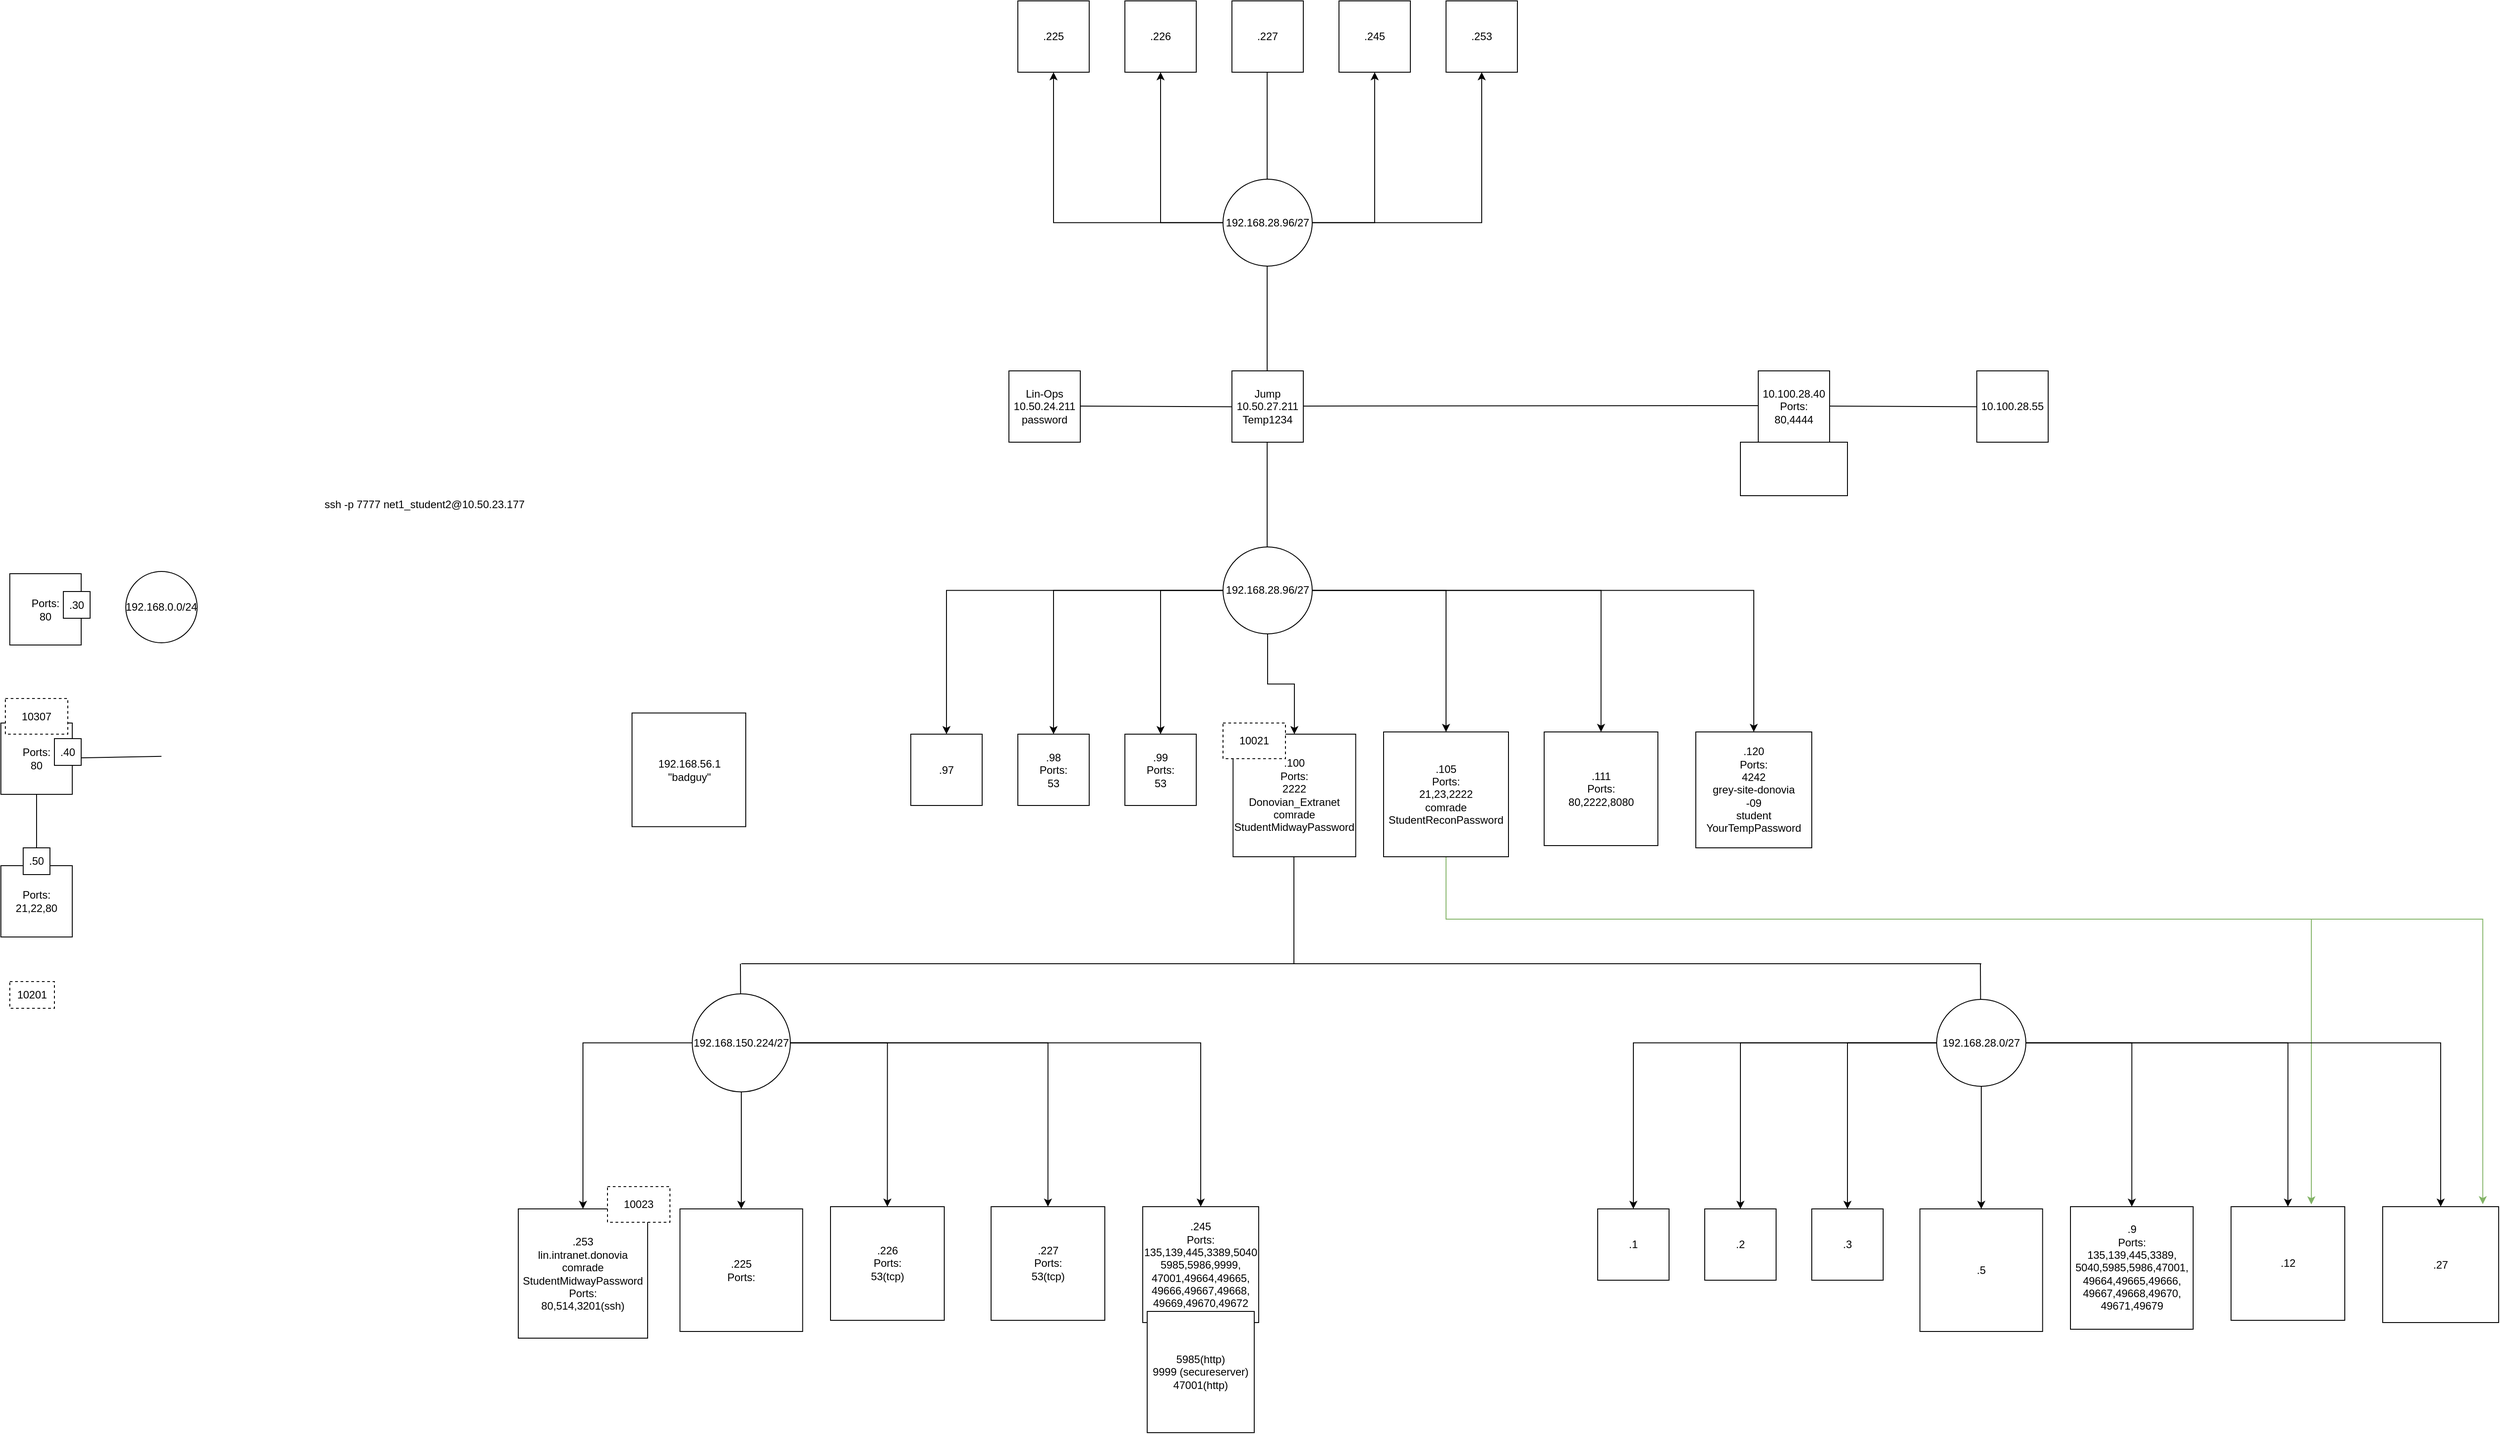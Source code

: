 <mxfile version="20.8.13" type="github">
  <diagram name="Page-1" id="JBi5x4pVinOrZoTBTQoq">
    <mxGraphModel dx="2111" dy="2285" grid="1" gridSize="10" guides="1" tooltips="1" connect="1" arrows="1" fold="1" page="1" pageScale="1" pageWidth="850" pageHeight="1100" math="0" shadow="0">
      <root>
        <mxCell id="0" />
        <mxCell id="1" parent="0" />
        <mxCell id="hVUxj827XxSnQjQ6Rqo2-2" value="" style="endArrow=none;html=1;rounded=0;" edge="1" parent="1">
          <mxGeometry x="0.858" y="445" width="50" height="50" relative="1" as="geometry">
            <mxPoint x="-130" y="770" as="sourcePoint" />
            <mxPoint x="-130" y="650" as="targetPoint" />
            <mxPoint as="offset" />
          </mxGeometry>
        </mxCell>
        <mxCell id="hVUxj827XxSnQjQ6Rqo2-3" value="" style="endArrow=none;html=1;rounded=0;" edge="1" parent="1" source="hVUxj827XxSnQjQ6Rqo2-12">
          <mxGeometry width="50" height="50" relative="1" as="geometry">
            <mxPoint x="-60" y="667.39" as="sourcePoint" />
            <mxPoint x="10" y="667.39" as="targetPoint" />
          </mxGeometry>
        </mxCell>
        <mxCell id="hVUxj827XxSnQjQ6Rqo2-4" value="&lt;div&gt;Lin-Ops&lt;/div&gt;&lt;div&gt;10.50.24.211&lt;/div&gt;&lt;div&gt;password&lt;br&gt;&lt;/div&gt;" style="whiteSpace=wrap;html=1;aspect=fixed;" vertex="1" parent="1">
          <mxGeometry x="960" y="235" width="80" height="80" as="geometry" />
        </mxCell>
        <mxCell id="hVUxj827XxSnQjQ6Rqo2-5" value="10201" style="rounded=0;whiteSpace=wrap;html=1;dashed=1;" vertex="1" parent="1">
          <mxGeometry x="-160" y="920" width="50" height="30" as="geometry" />
        </mxCell>
        <mxCell id="hVUxj827XxSnQjQ6Rqo2-7" value="&lt;div&gt;Ports:&lt;/div&gt;&lt;div&gt;80&lt;br&gt;&lt;/div&gt;" style="whiteSpace=wrap;html=1;aspect=fixed;" vertex="1" parent="1">
          <mxGeometry x="-160" y="462.5" width="80" height="80" as="geometry" />
        </mxCell>
        <mxCell id="hVUxj827XxSnQjQ6Rqo2-8" value="" style="ellipse;whiteSpace=wrap;html=1;" vertex="1" parent="1">
          <mxGeometry x="-30" y="460" width="80" height="80" as="geometry" />
        </mxCell>
        <mxCell id="hVUxj827XxSnQjQ6Rqo2-9" value="192.168.0.0/24" style="text;html=1;strokeColor=none;fillColor=none;align=center;verticalAlign=middle;whiteSpace=wrap;rounded=0;" vertex="1" parent="1">
          <mxGeometry x="-20" y="485" width="60" height="30" as="geometry" />
        </mxCell>
        <mxCell id="hVUxj827XxSnQjQ6Rqo2-10" value="" style="endArrow=none;html=1;rounded=0;" edge="1" parent="1" target="hVUxj827XxSnQjQ6Rqo2-11">
          <mxGeometry width="50" height="50" relative="1" as="geometry">
            <mxPoint x="-80" y="502" as="sourcePoint" />
            <mxPoint x="10" y="502.5" as="targetPoint" />
          </mxGeometry>
        </mxCell>
        <mxCell id="hVUxj827XxSnQjQ6Rqo2-11" value=".30" style="rounded=0;whiteSpace=wrap;html=1;" vertex="1" parent="1">
          <mxGeometry x="-100" y="482.5" width="30" height="30" as="geometry" />
        </mxCell>
        <mxCell id="hVUxj827XxSnQjQ6Rqo2-12" value="&lt;div&gt;Ports:&lt;/div&gt;&lt;div&gt;80&lt;br&gt;&lt;/div&gt;" style="whiteSpace=wrap;html=1;aspect=fixed;" vertex="1" parent="1">
          <mxGeometry x="-170" y="630" width="80" height="80" as="geometry" />
        </mxCell>
        <mxCell id="hVUxj827XxSnQjQ6Rqo2-13" value="" style="endArrow=none;html=1;rounded=0;" edge="1" parent="1" target="hVUxj827XxSnQjQ6Rqo2-14">
          <mxGeometry width="50" height="50" relative="1" as="geometry">
            <mxPoint x="-90" y="667" as="sourcePoint" />
            <mxPoint y="667.5" as="targetPoint" />
          </mxGeometry>
        </mxCell>
        <mxCell id="hVUxj827XxSnQjQ6Rqo2-14" value=".40" style="rounded=0;whiteSpace=wrap;html=1;" vertex="1" parent="1">
          <mxGeometry x="-110" y="647.5" width="30" height="30" as="geometry" />
        </mxCell>
        <mxCell id="hVUxj827XxSnQjQ6Rqo2-15" value="" style="endArrow=none;html=1;rounded=0;startArrow=none;" edge="1" parent="1" source="hVUxj827XxSnQjQ6Rqo2-17">
          <mxGeometry x="0.858" y="445" width="50" height="50" relative="1" as="geometry">
            <mxPoint x="-130" y="990" as="sourcePoint" />
            <mxPoint x="-130" y="870" as="targetPoint" />
            <mxPoint as="offset" />
          </mxGeometry>
        </mxCell>
        <mxCell id="hVUxj827XxSnQjQ6Rqo2-16" value="Ports:&lt;br&gt;21,22,80" style="whiteSpace=wrap;html=1;aspect=fixed;" vertex="1" parent="1">
          <mxGeometry x="-170" y="790" width="80" height="80" as="geometry" />
        </mxCell>
        <mxCell id="hVUxj827XxSnQjQ6Rqo2-17" value=".50" style="rounded=0;whiteSpace=wrap;html=1;" vertex="1" parent="1">
          <mxGeometry x="-145" y="770" width="30" height="30" as="geometry" />
        </mxCell>
        <mxCell id="hVUxj827XxSnQjQ6Rqo2-18" value="10307" style="rounded=0;whiteSpace=wrap;html=1;dashed=1;" vertex="1" parent="1">
          <mxGeometry x="-165" y="602.5" width="70" height="40" as="geometry" />
        </mxCell>
        <mxCell id="hVUxj827XxSnQjQ6Rqo2-31" value="ssh -p 7777 net1_student2@10.50.23.177" style="text;html=1;strokeColor=none;fillColor=none;align=center;verticalAlign=middle;whiteSpace=wrap;rounded=0;" vertex="1" parent="1">
          <mxGeometry x="90" y="370" width="430" height="30" as="geometry" />
        </mxCell>
        <mxCell id="hVUxj827XxSnQjQ6Rqo2-33" value="" style="endArrow=none;html=1;rounded=0;startArrow=none;" edge="1" parent="1">
          <mxGeometry width="50" height="50" relative="1" as="geometry">
            <mxPoint x="1210" y="275.23" as="sourcePoint" />
            <mxPoint x="1040.0" y="274.47" as="targetPoint" />
          </mxGeometry>
        </mxCell>
        <mxCell id="hVUxj827XxSnQjQ6Rqo2-34" value="&lt;div&gt;Jump&lt;/div&gt;&lt;div&gt;10.50.27.211&lt;/div&gt;&lt;div&gt;Temp1234&lt;br&gt;&lt;/div&gt;" style="whiteSpace=wrap;html=1;aspect=fixed;" vertex="1" parent="1">
          <mxGeometry x="1210" y="235" width="80" height="80" as="geometry" />
        </mxCell>
        <mxCell id="hVUxj827XxSnQjQ6Rqo2-35" value="" style="endArrow=none;html=1;rounded=0;" edge="1" parent="1">
          <mxGeometry x="0.858" y="445" width="50" height="50" relative="1" as="geometry">
            <mxPoint x="1249.47" y="435" as="sourcePoint" />
            <mxPoint x="1249.47" y="315" as="targetPoint" />
            <mxPoint as="offset" />
          </mxGeometry>
        </mxCell>
        <mxCell id="hVUxj827XxSnQjQ6Rqo2-46" style="edgeStyle=orthogonalEdgeStyle;rounded=0;orthogonalLoop=1;jettySize=auto;html=1;" edge="1" parent="1" source="hVUxj827XxSnQjQ6Rqo2-36" target="hVUxj827XxSnQjQ6Rqo2-43">
          <mxGeometry relative="1" as="geometry" />
        </mxCell>
        <mxCell id="hVUxj827XxSnQjQ6Rqo2-47" style="edgeStyle=orthogonalEdgeStyle;rounded=0;orthogonalLoop=1;jettySize=auto;html=1;" edge="1" parent="1" source="hVUxj827XxSnQjQ6Rqo2-36" target="hVUxj827XxSnQjQ6Rqo2-44">
          <mxGeometry relative="1" as="geometry" />
        </mxCell>
        <mxCell id="hVUxj827XxSnQjQ6Rqo2-48" style="edgeStyle=orthogonalEdgeStyle;rounded=0;orthogonalLoop=1;jettySize=auto;html=1;entryX=0.5;entryY=0;entryDx=0;entryDy=0;" edge="1" parent="1" source="hVUxj827XxSnQjQ6Rqo2-36" target="hVUxj827XxSnQjQ6Rqo2-45">
          <mxGeometry relative="1" as="geometry" />
        </mxCell>
        <mxCell id="hVUxj827XxSnQjQ6Rqo2-49" style="edgeStyle=orthogonalEdgeStyle;rounded=0;orthogonalLoop=1;jettySize=auto;html=1;entryX=0.5;entryY=0;entryDx=0;entryDy=0;" edge="1" parent="1" source="hVUxj827XxSnQjQ6Rqo2-36" target="hVUxj827XxSnQjQ6Rqo2-42">
          <mxGeometry relative="1" as="geometry" />
        </mxCell>
        <mxCell id="hVUxj827XxSnQjQ6Rqo2-50" style="edgeStyle=orthogonalEdgeStyle;rounded=0;orthogonalLoop=1;jettySize=auto;html=1;entryX=0.5;entryY=0;entryDx=0;entryDy=0;" edge="1" parent="1" source="hVUxj827XxSnQjQ6Rqo2-36" target="hVUxj827XxSnQjQ6Rqo2-41">
          <mxGeometry relative="1" as="geometry">
            <mxPoint x="1530" y="550" as="targetPoint" />
          </mxGeometry>
        </mxCell>
        <mxCell id="hVUxj827XxSnQjQ6Rqo2-51" style="edgeStyle=orthogonalEdgeStyle;rounded=0;orthogonalLoop=1;jettySize=auto;html=1;entryX=0.5;entryY=0;entryDx=0;entryDy=0;" edge="1" parent="1" source="hVUxj827XxSnQjQ6Rqo2-36" target="hVUxj827XxSnQjQ6Rqo2-40">
          <mxGeometry relative="1" as="geometry" />
        </mxCell>
        <mxCell id="hVUxj827XxSnQjQ6Rqo2-69" style="edgeStyle=orthogonalEdgeStyle;rounded=0;orthogonalLoop=1;jettySize=auto;html=1;entryX=0.5;entryY=0;entryDx=0;entryDy=0;" edge="1" parent="1" source="hVUxj827XxSnQjQ6Rqo2-36" target="hVUxj827XxSnQjQ6Rqo2-38">
          <mxGeometry relative="1" as="geometry" />
        </mxCell>
        <mxCell id="hVUxj827XxSnQjQ6Rqo2-36" value="192.168.28.96/27" style="ellipse;whiteSpace=wrap;html=1;" vertex="1" parent="1">
          <mxGeometry x="1200" y="432.5" width="100" height="97.5" as="geometry" />
        </mxCell>
        <mxCell id="hVUxj827XxSnQjQ6Rqo2-38" value="&lt;div&gt;.100&lt;/div&gt;&lt;div&gt;Ports:&lt;br&gt;&lt;/div&gt;&lt;div&gt;2222&lt;/div&gt;&lt;div&gt;Donovian_Extranet&lt;/div&gt;&lt;div&gt;comrade&lt;/div&gt;&lt;div&gt;StudentMidwayPassword&lt;br&gt;&lt;/div&gt;" style="whiteSpace=wrap;html=1;aspect=fixed;" vertex="1" parent="1">
          <mxGeometry x="1211.25" y="642.5" width="137.5" height="137.5" as="geometry" />
        </mxCell>
        <mxCell id="hVUxj827XxSnQjQ6Rqo2-40" value="&lt;div&gt;.120&lt;/div&gt;&lt;div&gt;Ports:&lt;/div&gt;&lt;div&gt;4242&lt;/div&gt;&lt;div&gt;&lt;div&gt;grey-site-donovia&lt;br&gt;&lt;/div&gt;-09&lt;/div&gt;&lt;div&gt;student&lt;/div&gt;&lt;div&gt;YourTempPassword&lt;/div&gt;" style="whiteSpace=wrap;html=1;aspect=fixed;" vertex="1" parent="1">
          <mxGeometry x="1730" y="640" width="130" height="130" as="geometry" />
        </mxCell>
        <mxCell id="hVUxj827XxSnQjQ6Rqo2-41" value="&lt;div&gt;.111&lt;/div&gt;&lt;div&gt;Ports:&lt;/div&gt;&lt;div&gt;80,2222,8080&lt;br&gt;&lt;/div&gt;" style="whiteSpace=wrap;html=1;aspect=fixed;" vertex="1" parent="1">
          <mxGeometry x="1560" y="640" width="127.5" height="127.5" as="geometry" />
        </mxCell>
        <mxCell id="hVUxj827XxSnQjQ6Rqo2-113" style="edgeStyle=orthogonalEdgeStyle;rounded=0;orthogonalLoop=1;jettySize=auto;html=1;fillColor=#d5e8d4;strokeColor=#82b366;" edge="1" parent="1" source="hVUxj827XxSnQjQ6Rqo2-42">
          <mxGeometry relative="1" as="geometry">
            <mxPoint x="2420" y="1170" as="targetPoint" />
            <Array as="points">
              <mxPoint x="1450" y="850" />
              <mxPoint x="2420" y="850" />
            </Array>
          </mxGeometry>
        </mxCell>
        <mxCell id="hVUxj827XxSnQjQ6Rqo2-114" style="edgeStyle=orthogonalEdgeStyle;rounded=0;orthogonalLoop=1;jettySize=auto;html=1;entryX=0.863;entryY=-0.021;entryDx=0;entryDy=0;entryPerimeter=0;fillColor=#d5e8d4;strokeColor=#82b366;" edge="1" parent="1" source="hVUxj827XxSnQjQ6Rqo2-42" target="hVUxj827XxSnQjQ6Rqo2-73">
          <mxGeometry relative="1" as="geometry">
            <Array as="points">
              <mxPoint x="1450" y="850" />
              <mxPoint x="2612" y="850" />
            </Array>
          </mxGeometry>
        </mxCell>
        <mxCell id="hVUxj827XxSnQjQ6Rqo2-42" value="&lt;div&gt;.105&lt;/div&gt;&lt;div&gt;Ports:&lt;/div&gt;&lt;div&gt;21,23,2222&lt;/div&gt;&lt;div&gt;comrade&lt;/div&gt;&lt;div&gt;StudentReconPassword&lt;br&gt;&lt;/div&gt;" style="whiteSpace=wrap;html=1;aspect=fixed;" vertex="1" parent="1">
          <mxGeometry x="1380" y="640" width="140" height="140" as="geometry" />
        </mxCell>
        <mxCell id="hVUxj827XxSnQjQ6Rqo2-43" value=".97" style="whiteSpace=wrap;html=1;aspect=fixed;" vertex="1" parent="1">
          <mxGeometry x="850" y="642.5" width="80" height="80" as="geometry" />
        </mxCell>
        <mxCell id="hVUxj827XxSnQjQ6Rqo2-44" value="&lt;div&gt;.98&lt;/div&gt;&lt;div&gt;Ports:&lt;/div&gt;&lt;div&gt;53&lt;br&gt;&lt;/div&gt;" style="whiteSpace=wrap;html=1;aspect=fixed;" vertex="1" parent="1">
          <mxGeometry x="970" y="642.5" width="80" height="80" as="geometry" />
        </mxCell>
        <mxCell id="hVUxj827XxSnQjQ6Rqo2-45" value="&lt;div&gt;.99&lt;/div&gt;&lt;div&gt;Ports:&lt;/div&gt;&lt;div&gt;53&lt;br&gt;&lt;/div&gt;" style="whiteSpace=wrap;html=1;aspect=fixed;" vertex="1" parent="1">
          <mxGeometry x="1090" y="642.5" width="80" height="80" as="geometry" />
        </mxCell>
        <mxCell id="hVUxj827XxSnQjQ6Rqo2-52" value=".227" style="whiteSpace=wrap;html=1;aspect=fixed;" vertex="1" parent="1">
          <mxGeometry x="1210" y="-180" width="80" height="80" as="geometry" />
        </mxCell>
        <mxCell id="hVUxj827XxSnQjQ6Rqo2-53" value=".253" style="whiteSpace=wrap;html=1;aspect=fixed;" vertex="1" parent="1">
          <mxGeometry x="1450" y="-180" width="80" height="80" as="geometry" />
        </mxCell>
        <mxCell id="hVUxj827XxSnQjQ6Rqo2-54" value=".245" style="whiteSpace=wrap;html=1;aspect=fixed;" vertex="1" parent="1">
          <mxGeometry x="1330" y="-180" width="80" height="80" as="geometry" />
        </mxCell>
        <mxCell id="hVUxj827XxSnQjQ6Rqo2-55" value=".225" style="whiteSpace=wrap;html=1;aspect=fixed;" vertex="1" parent="1">
          <mxGeometry x="970" y="-180" width="80" height="80" as="geometry" />
        </mxCell>
        <mxCell id="hVUxj827XxSnQjQ6Rqo2-56" value=".226" style="whiteSpace=wrap;html=1;aspect=fixed;" vertex="1" parent="1">
          <mxGeometry x="1090" y="-180" width="80" height="80" as="geometry" />
        </mxCell>
        <mxCell id="hVUxj827XxSnQjQ6Rqo2-57" value="" style="endArrow=none;html=1;rounded=0;" edge="1" parent="1">
          <mxGeometry x="0.858" y="445" width="50" height="50" relative="1" as="geometry">
            <mxPoint x="1249.47" y="235" as="sourcePoint" />
            <mxPoint x="1249.47" y="115" as="targetPoint" />
            <mxPoint as="offset" />
          </mxGeometry>
        </mxCell>
        <mxCell id="hVUxj827XxSnQjQ6Rqo2-60" style="edgeStyle=orthogonalEdgeStyle;rounded=0;orthogonalLoop=1;jettySize=auto;html=1;entryX=0.5;entryY=1;entryDx=0;entryDy=0;" edge="1" parent="1" source="hVUxj827XxSnQjQ6Rqo2-58" target="hVUxj827XxSnQjQ6Rqo2-54">
          <mxGeometry relative="1" as="geometry" />
        </mxCell>
        <mxCell id="hVUxj827XxSnQjQ6Rqo2-61" style="edgeStyle=orthogonalEdgeStyle;rounded=0;orthogonalLoop=1;jettySize=auto;html=1;entryX=0.5;entryY=1;entryDx=0;entryDy=0;" edge="1" parent="1" source="hVUxj827XxSnQjQ6Rqo2-58" target="hVUxj827XxSnQjQ6Rqo2-53">
          <mxGeometry relative="1" as="geometry" />
        </mxCell>
        <mxCell id="hVUxj827XxSnQjQ6Rqo2-62" style="edgeStyle=orthogonalEdgeStyle;rounded=0;orthogonalLoop=1;jettySize=auto;html=1;entryX=0.5;entryY=1;entryDx=0;entryDy=0;" edge="1" parent="1" source="hVUxj827XxSnQjQ6Rqo2-58" target="hVUxj827XxSnQjQ6Rqo2-56">
          <mxGeometry relative="1" as="geometry" />
        </mxCell>
        <mxCell id="hVUxj827XxSnQjQ6Rqo2-63" style="edgeStyle=orthogonalEdgeStyle;rounded=0;orthogonalLoop=1;jettySize=auto;html=1;entryX=0.5;entryY=1;entryDx=0;entryDy=0;" edge="1" parent="1" source="hVUxj827XxSnQjQ6Rqo2-58" target="hVUxj827XxSnQjQ6Rqo2-55">
          <mxGeometry relative="1" as="geometry" />
        </mxCell>
        <mxCell id="hVUxj827XxSnQjQ6Rqo2-58" value="192.168.28.96/27" style="ellipse;whiteSpace=wrap;html=1;" vertex="1" parent="1">
          <mxGeometry x="1200" y="20" width="100" height="97.5" as="geometry" />
        </mxCell>
        <mxCell id="hVUxj827XxSnQjQ6Rqo2-59" value="" style="endArrow=none;html=1;rounded=0;" edge="1" parent="1">
          <mxGeometry x="0.858" y="445" width="50" height="50" relative="1" as="geometry">
            <mxPoint x="1249.47" y="20" as="sourcePoint" />
            <mxPoint x="1249.47" y="-100" as="targetPoint" />
            <mxPoint as="offset" />
          </mxGeometry>
        </mxCell>
        <mxCell id="hVUxj827XxSnQjQ6Rqo2-64" value="" style="endArrow=none;html=1;rounded=0;startArrow=none;" edge="1" parent="1">
          <mxGeometry width="50" height="50" relative="1" as="geometry">
            <mxPoint x="1800" y="274" as="sourcePoint" />
            <mxPoint x="1290.0" y="274.47" as="targetPoint" />
          </mxGeometry>
        </mxCell>
        <mxCell id="hVUxj827XxSnQjQ6Rqo2-65" value="&lt;div&gt;10.100.28.40&lt;/div&gt;&lt;div&gt;Ports:&lt;/div&gt;&lt;div&gt;80,4444&lt;br&gt;&lt;/div&gt;" style="whiteSpace=wrap;html=1;aspect=fixed;" vertex="1" parent="1">
          <mxGeometry x="1800" y="235" width="80" height="80" as="geometry" />
        </mxCell>
        <mxCell id="hVUxj827XxSnQjQ6Rqo2-66" value="" style="endArrow=none;html=1;rounded=0;startArrow=none;" edge="1" parent="1">
          <mxGeometry width="50" height="50" relative="1" as="geometry">
            <mxPoint x="2050" y="275.23" as="sourcePoint" />
            <mxPoint x="1880.0" y="274.47" as="targetPoint" />
          </mxGeometry>
        </mxCell>
        <mxCell id="hVUxj827XxSnQjQ6Rqo2-67" value="&lt;div&gt;10.100.28.55&lt;/div&gt;" style="whiteSpace=wrap;html=1;aspect=fixed;" vertex="1" parent="1">
          <mxGeometry x="2045" y="235" width="80" height="80" as="geometry" />
        </mxCell>
        <mxCell id="hVUxj827XxSnQjQ6Rqo2-68" value="" style="rounded=0;whiteSpace=wrap;html=1;" vertex="1" parent="1">
          <mxGeometry x="1780" y="315" width="120" height="60" as="geometry" />
        </mxCell>
        <mxCell id="hVUxj827XxSnQjQ6Rqo2-70" value="" style="endArrow=none;html=1;rounded=0;" edge="1" parent="1">
          <mxGeometry x="0.858" y="445" width="50" height="50" relative="1" as="geometry">
            <mxPoint x="1279.47" y="900" as="sourcePoint" />
            <mxPoint x="1279.47" y="780" as="targetPoint" />
            <mxPoint as="offset" />
          </mxGeometry>
        </mxCell>
        <mxCell id="hVUxj827XxSnQjQ6Rqo2-79" style="edgeStyle=orthogonalEdgeStyle;rounded=0;orthogonalLoop=1;jettySize=auto;html=1;entryX=0.5;entryY=0;entryDx=0;entryDy=0;" edge="1" parent="1" source="hVUxj827XxSnQjQ6Rqo2-71" target="hVUxj827XxSnQjQ6Rqo2-72">
          <mxGeometry relative="1" as="geometry" />
        </mxCell>
        <mxCell id="hVUxj827XxSnQjQ6Rqo2-80" style="edgeStyle=orthogonalEdgeStyle;rounded=0;orthogonalLoop=1;jettySize=auto;html=1;entryX=0.5;entryY=0;entryDx=0;entryDy=0;" edge="1" parent="1" source="hVUxj827XxSnQjQ6Rqo2-71" target="hVUxj827XxSnQjQ6Rqo2-78">
          <mxGeometry relative="1" as="geometry" />
        </mxCell>
        <mxCell id="hVUxj827XxSnQjQ6Rqo2-81" style="edgeStyle=orthogonalEdgeStyle;rounded=0;orthogonalLoop=1;jettySize=auto;html=1;entryX=0.5;entryY=0;entryDx=0;entryDy=0;" edge="1" parent="1" source="hVUxj827XxSnQjQ6Rqo2-71" target="hVUxj827XxSnQjQ6Rqo2-77">
          <mxGeometry relative="1" as="geometry" />
        </mxCell>
        <mxCell id="hVUxj827XxSnQjQ6Rqo2-82" style="edgeStyle=orthogonalEdgeStyle;rounded=0;orthogonalLoop=1;jettySize=auto;html=1;entryX=0.5;entryY=0;entryDx=0;entryDy=0;" edge="1" parent="1" source="hVUxj827XxSnQjQ6Rqo2-71" target="hVUxj827XxSnQjQ6Rqo2-76">
          <mxGeometry relative="1" as="geometry" />
        </mxCell>
        <mxCell id="hVUxj827XxSnQjQ6Rqo2-83" style="edgeStyle=orthogonalEdgeStyle;rounded=0;orthogonalLoop=1;jettySize=auto;html=1;entryX=0.5;entryY=0;entryDx=0;entryDy=0;" edge="1" parent="1" source="hVUxj827XxSnQjQ6Rqo2-71" target="hVUxj827XxSnQjQ6Rqo2-75">
          <mxGeometry relative="1" as="geometry" />
        </mxCell>
        <mxCell id="hVUxj827XxSnQjQ6Rqo2-84" style="edgeStyle=orthogonalEdgeStyle;rounded=0;orthogonalLoop=1;jettySize=auto;html=1;entryX=0.5;entryY=0;entryDx=0;entryDy=0;" edge="1" parent="1" source="hVUxj827XxSnQjQ6Rqo2-71" target="hVUxj827XxSnQjQ6Rqo2-74">
          <mxGeometry relative="1" as="geometry" />
        </mxCell>
        <mxCell id="hVUxj827XxSnQjQ6Rqo2-85" style="edgeStyle=orthogonalEdgeStyle;rounded=0;orthogonalLoop=1;jettySize=auto;html=1;entryX=0.5;entryY=0;entryDx=0;entryDy=0;" edge="1" parent="1" source="hVUxj827XxSnQjQ6Rqo2-71" target="hVUxj827XxSnQjQ6Rqo2-73">
          <mxGeometry relative="1" as="geometry" />
        </mxCell>
        <mxCell id="hVUxj827XxSnQjQ6Rqo2-71" value="192.168.28.0/27" style="ellipse;whiteSpace=wrap;html=1;" vertex="1" parent="1">
          <mxGeometry x="2000" y="940" width="100" height="97.5" as="geometry" />
        </mxCell>
        <mxCell id="hVUxj827XxSnQjQ6Rqo2-72" value=".5" style="whiteSpace=wrap;html=1;aspect=fixed;" vertex="1" parent="1">
          <mxGeometry x="1981.25" y="1175" width="137.5" height="137.5" as="geometry" />
        </mxCell>
        <mxCell id="hVUxj827XxSnQjQ6Rqo2-73" value=".27" style="whiteSpace=wrap;html=1;aspect=fixed;" vertex="1" parent="1">
          <mxGeometry x="2500" y="1172.5" width="130" height="130" as="geometry" />
        </mxCell>
        <mxCell id="hVUxj827XxSnQjQ6Rqo2-74" value=".12" style="whiteSpace=wrap;html=1;aspect=fixed;" vertex="1" parent="1">
          <mxGeometry x="2330" y="1172.5" width="127.5" height="127.5" as="geometry" />
        </mxCell>
        <mxCell id="hVUxj827XxSnQjQ6Rqo2-75" value="&lt;div&gt;.9&lt;/div&gt;&lt;div&gt;Ports:&lt;/div&gt;&lt;div&gt;135,139,445,3389,&lt;/div&gt;&lt;div&gt;5040,5985,5986,47001,&lt;/div&gt;&lt;div&gt;49664,49665,49666,&lt;/div&gt;&lt;div&gt;49667,49668,49670,&lt;/div&gt;&lt;div&gt;49671,49679&lt;br&gt;&lt;/div&gt;" style="whiteSpace=wrap;html=1;aspect=fixed;" vertex="1" parent="1">
          <mxGeometry x="2150" y="1172.5" width="137.5" height="137.5" as="geometry" />
        </mxCell>
        <mxCell id="hVUxj827XxSnQjQ6Rqo2-76" value=".1" style="whiteSpace=wrap;html=1;aspect=fixed;" vertex="1" parent="1">
          <mxGeometry x="1620" y="1175" width="80" height="80" as="geometry" />
        </mxCell>
        <mxCell id="hVUxj827XxSnQjQ6Rqo2-77" value=".2" style="whiteSpace=wrap;html=1;aspect=fixed;" vertex="1" parent="1">
          <mxGeometry x="1740" y="1175" width="80" height="80" as="geometry" />
        </mxCell>
        <mxCell id="hVUxj827XxSnQjQ6Rqo2-78" value=".3" style="whiteSpace=wrap;html=1;aspect=fixed;" vertex="1" parent="1">
          <mxGeometry x="1860" y="1175" width="80" height="80" as="geometry" />
        </mxCell>
        <mxCell id="hVUxj827XxSnQjQ6Rqo2-87" value="" style="endArrow=none;html=1;rounded=0;startArrow=none;" edge="1" parent="1">
          <mxGeometry width="50" height="50" relative="1" as="geometry">
            <mxPoint x="2050" y="900" as="sourcePoint" />
            <mxPoint x="660" y="900" as="targetPoint" />
          </mxGeometry>
        </mxCell>
        <mxCell id="hVUxj827XxSnQjQ6Rqo2-88" value="" style="endArrow=none;html=1;rounded=0;" edge="1" parent="1">
          <mxGeometry x="0.858" y="445" width="50" height="50" relative="1" as="geometry">
            <mxPoint x="2049.23" y="940" as="sourcePoint" />
            <mxPoint x="2049" y="900" as="targetPoint" />
            <mxPoint as="offset" />
          </mxGeometry>
        </mxCell>
        <mxCell id="hVUxj827XxSnQjQ6Rqo2-89" style="edgeStyle=orthogonalEdgeStyle;rounded=0;orthogonalLoop=1;jettySize=auto;html=1;entryX=0.5;entryY=0;entryDx=0;entryDy=0;" edge="1" parent="1" source="hVUxj827XxSnQjQ6Rqo2-96" target="hVUxj827XxSnQjQ6Rqo2-97">
          <mxGeometry relative="1" as="geometry" />
        </mxCell>
        <mxCell id="hVUxj827XxSnQjQ6Rqo2-93" style="edgeStyle=orthogonalEdgeStyle;rounded=0;orthogonalLoop=1;jettySize=auto;html=1;entryX=0.5;entryY=0;entryDx=0;entryDy=0;" edge="1" parent="1" source="hVUxj827XxSnQjQ6Rqo2-96" target="hVUxj827XxSnQjQ6Rqo2-100">
          <mxGeometry relative="1" as="geometry" />
        </mxCell>
        <mxCell id="hVUxj827XxSnQjQ6Rqo2-94" style="edgeStyle=orthogonalEdgeStyle;rounded=0;orthogonalLoop=1;jettySize=auto;html=1;entryX=0.5;entryY=0;entryDx=0;entryDy=0;" edge="1" parent="1" source="hVUxj827XxSnQjQ6Rqo2-96" target="hVUxj827XxSnQjQ6Rqo2-99">
          <mxGeometry relative="1" as="geometry" />
        </mxCell>
        <mxCell id="hVUxj827XxSnQjQ6Rqo2-95" style="edgeStyle=orthogonalEdgeStyle;rounded=0;orthogonalLoop=1;jettySize=auto;html=1;entryX=0.5;entryY=0;entryDx=0;entryDy=0;" edge="1" parent="1" source="hVUxj827XxSnQjQ6Rqo2-96" target="hVUxj827XxSnQjQ6Rqo2-98">
          <mxGeometry relative="1" as="geometry" />
        </mxCell>
        <mxCell id="hVUxj827XxSnQjQ6Rqo2-97" value="&lt;div&gt;.225&lt;/div&gt;Ports:" style="whiteSpace=wrap;html=1;aspect=fixed;" vertex="1" parent="1">
          <mxGeometry x="591.25" y="1175" width="137.5" height="137.5" as="geometry" />
        </mxCell>
        <mxCell id="hVUxj827XxSnQjQ6Rqo2-98" value="&lt;div&gt;.245&lt;/div&gt;&lt;div&gt;Ports:&lt;/div&gt;&lt;div&gt;135,139,445,3389,5040&lt;/div&gt;&lt;div&gt;5985,5986,9999,&lt;/div&gt;&lt;div&gt;47001,49664,49665,&lt;/div&gt;&lt;div&gt;49666,49667,49668,&lt;/div&gt;&lt;div&gt;49669,49670,49672&lt;br&gt;&lt;/div&gt;" style="whiteSpace=wrap;html=1;aspect=fixed;" vertex="1" parent="1">
          <mxGeometry x="1110" y="1172.5" width="130" height="130" as="geometry" />
        </mxCell>
        <mxCell id="hVUxj827XxSnQjQ6Rqo2-99" value="&lt;div&gt;.227&lt;/div&gt;&lt;div&gt;Ports:&lt;/div&gt;&lt;div&gt;53(tcp)&lt;br&gt;&lt;/div&gt;" style="whiteSpace=wrap;html=1;aspect=fixed;" vertex="1" parent="1">
          <mxGeometry x="940" y="1172.5" width="127.5" height="127.5" as="geometry" />
        </mxCell>
        <mxCell id="hVUxj827XxSnQjQ6Rqo2-100" value="&lt;div&gt;.226&lt;/div&gt;&lt;div&gt;Ports:&lt;/div&gt;&lt;div&gt;53(tcp)&lt;br&gt;&lt;/div&gt;" style="whiteSpace=wrap;html=1;aspect=fixed;" vertex="1" parent="1">
          <mxGeometry x="760" y="1172.5" width="127.5" height="127.5" as="geometry" />
        </mxCell>
        <mxCell id="hVUxj827XxSnQjQ6Rqo2-104" value="" style="endArrow=none;html=1;rounded=0;" edge="1" parent="1">
          <mxGeometry x="0.858" y="445" width="50" height="50" relative="1" as="geometry">
            <mxPoint x="659.23" y="940.0" as="sourcePoint" />
            <mxPoint x="659" y="900.0" as="targetPoint" />
            <mxPoint as="offset" />
          </mxGeometry>
        </mxCell>
        <mxCell id="hVUxj827XxSnQjQ6Rqo2-108" style="edgeStyle=orthogonalEdgeStyle;rounded=0;orthogonalLoop=1;jettySize=auto;html=1;entryX=0.5;entryY=0;entryDx=0;entryDy=0;" edge="1" parent="1" source="hVUxj827XxSnQjQ6Rqo2-96" target="hVUxj827XxSnQjQ6Rqo2-106">
          <mxGeometry relative="1" as="geometry" />
        </mxCell>
        <mxCell id="hVUxj827XxSnQjQ6Rqo2-96" value="192.168.150.224/27" style="ellipse;whiteSpace=wrap;html=1;" vertex="1" parent="1">
          <mxGeometry x="605" y="933.75" width="110" height="110" as="geometry" />
        </mxCell>
        <mxCell id="hVUxj827XxSnQjQ6Rqo2-105" value="&lt;div&gt;5985(http)&lt;/div&gt;&lt;div&gt;9999 (secureserver)&lt;/div&gt;&lt;div&gt;47001(http)&lt;br&gt;&lt;/div&gt;" style="rounded=0;whiteSpace=wrap;html=1;" vertex="1" parent="1">
          <mxGeometry x="1115" y="1290" width="120" height="136" as="geometry" />
        </mxCell>
        <mxCell id="hVUxj827XxSnQjQ6Rqo2-106" value="&lt;div&gt;.253&lt;/div&gt;&lt;div&gt;lin.intranet.donovia&lt;/div&gt;&lt;div&gt;&lt;div&gt;comrade&lt;/div&gt;StudentMidwayPassword&lt;/div&gt;&lt;div&gt;Ports:&lt;/div&gt;&lt;div&gt;80,514,3201(ssh)&lt;br&gt;&lt;/div&gt;" style="whiteSpace=wrap;html=1;aspect=fixed;" vertex="1" parent="1">
          <mxGeometry x="410" y="1175" width="145" height="145" as="geometry" />
        </mxCell>
        <mxCell id="hVUxj827XxSnQjQ6Rqo2-109" value="&lt;div&gt;192.168.56.1&lt;/div&gt;&lt;div&gt;&quot;badguy&quot;&lt;br&gt;&lt;/div&gt;" style="whiteSpace=wrap;html=1;aspect=fixed;" vertex="1" parent="1">
          <mxGeometry x="537.5" y="618.75" width="127.5" height="127.5" as="geometry" />
        </mxCell>
        <mxCell id="hVUxj827XxSnQjQ6Rqo2-110" value="10021" style="rounded=0;whiteSpace=wrap;html=1;dashed=1;" vertex="1" parent="1">
          <mxGeometry x="1200" y="630" width="70" height="40" as="geometry" />
        </mxCell>
        <mxCell id="hVUxj827XxSnQjQ6Rqo2-111" value="10023" style="rounded=0;whiteSpace=wrap;html=1;dashed=1;" vertex="1" parent="1">
          <mxGeometry x="510" y="1150" width="70" height="40" as="geometry" />
        </mxCell>
      </root>
    </mxGraphModel>
  </diagram>
</mxfile>
